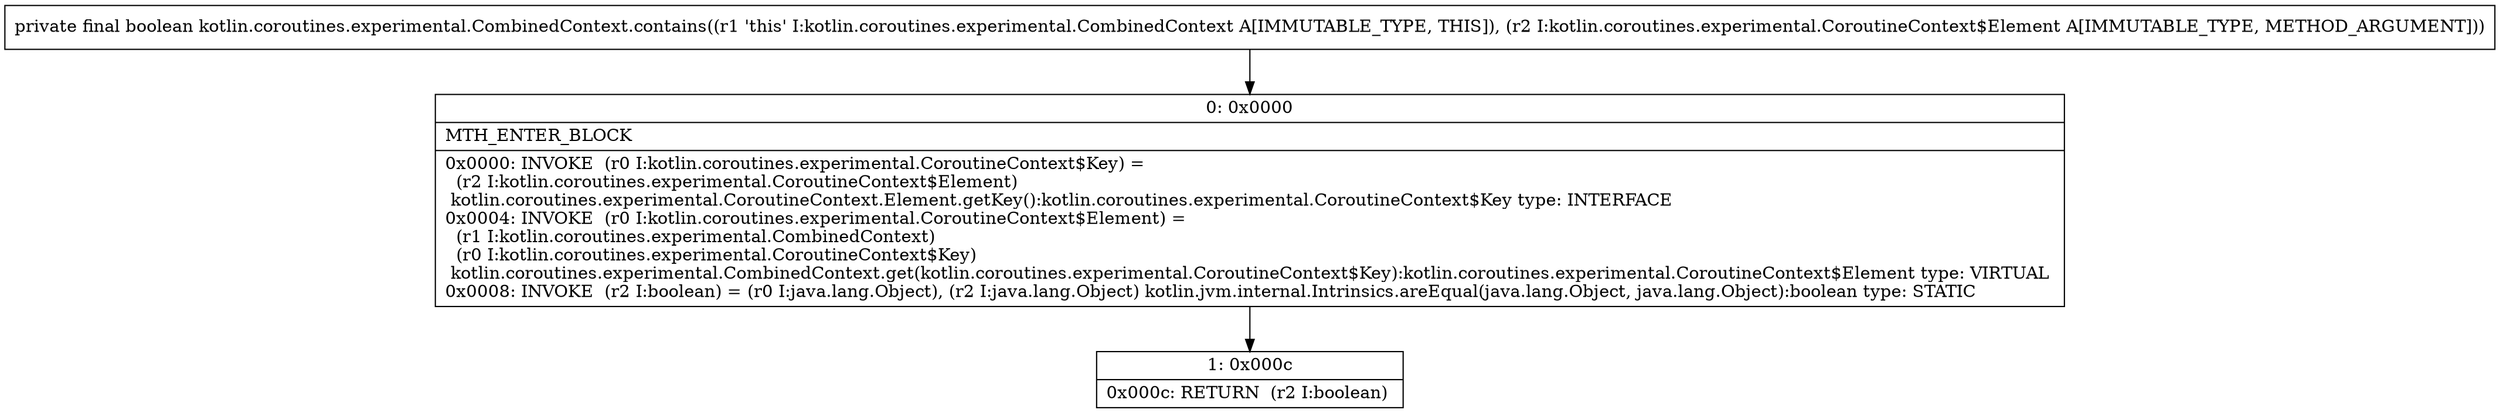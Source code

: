 digraph "CFG forkotlin.coroutines.experimental.CombinedContext.contains(Lkotlin\/coroutines\/experimental\/CoroutineContext$Element;)Z" {
Node_0 [shape=record,label="{0\:\ 0x0000|MTH_ENTER_BLOCK\l|0x0000: INVOKE  (r0 I:kotlin.coroutines.experimental.CoroutineContext$Key) = \l  (r2 I:kotlin.coroutines.experimental.CoroutineContext$Element)\l kotlin.coroutines.experimental.CoroutineContext.Element.getKey():kotlin.coroutines.experimental.CoroutineContext$Key type: INTERFACE \l0x0004: INVOKE  (r0 I:kotlin.coroutines.experimental.CoroutineContext$Element) = \l  (r1 I:kotlin.coroutines.experimental.CombinedContext)\l  (r0 I:kotlin.coroutines.experimental.CoroutineContext$Key)\l kotlin.coroutines.experimental.CombinedContext.get(kotlin.coroutines.experimental.CoroutineContext$Key):kotlin.coroutines.experimental.CoroutineContext$Element type: VIRTUAL \l0x0008: INVOKE  (r2 I:boolean) = (r0 I:java.lang.Object), (r2 I:java.lang.Object) kotlin.jvm.internal.Intrinsics.areEqual(java.lang.Object, java.lang.Object):boolean type: STATIC \l}"];
Node_1 [shape=record,label="{1\:\ 0x000c|0x000c: RETURN  (r2 I:boolean) \l}"];
MethodNode[shape=record,label="{private final boolean kotlin.coroutines.experimental.CombinedContext.contains((r1 'this' I:kotlin.coroutines.experimental.CombinedContext A[IMMUTABLE_TYPE, THIS]), (r2 I:kotlin.coroutines.experimental.CoroutineContext$Element A[IMMUTABLE_TYPE, METHOD_ARGUMENT])) }"];
MethodNode -> Node_0;
Node_0 -> Node_1;
}

